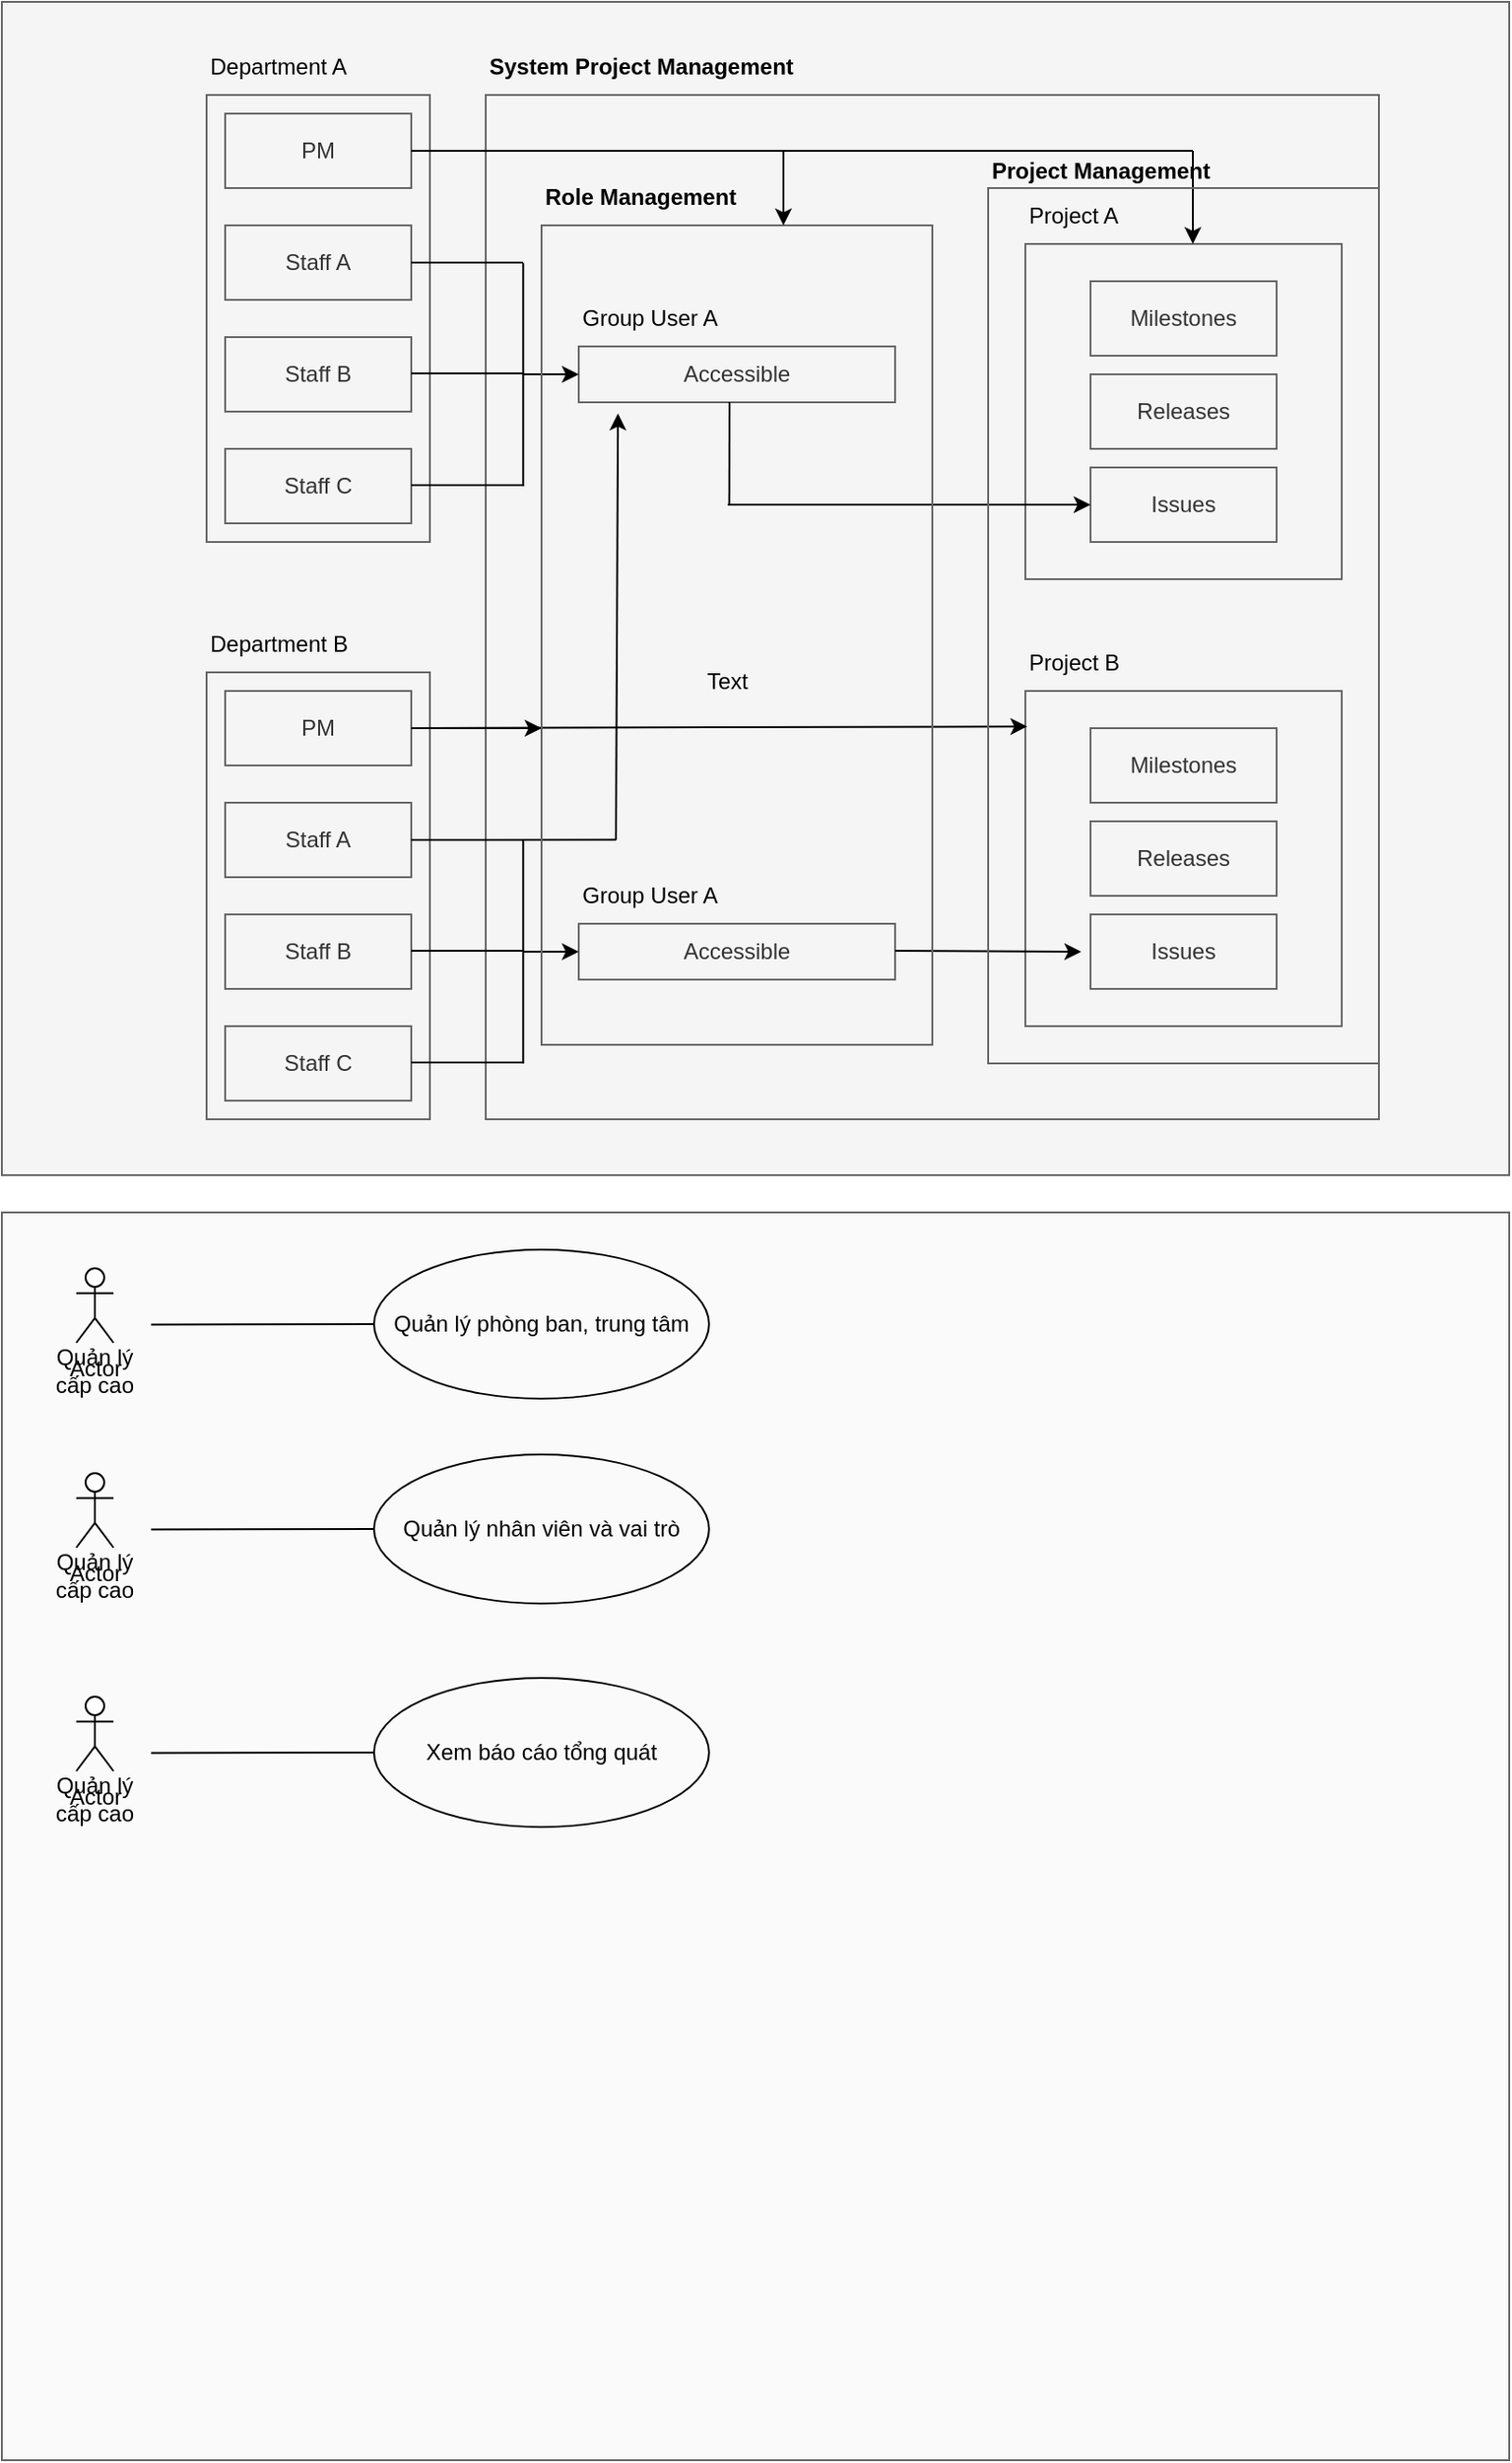 <mxfile>
    <diagram id="dwlBz-xP3TsE14Cx_-Ta" name="Page-1">
        <mxGraphModel dx="1155" dy="787" grid="1" gridSize="10" guides="1" tooltips="1" connect="1" arrows="1" fold="1" page="1" pageScale="1" pageWidth="850" pageHeight="1100" math="0" shadow="0">
            <root>
                <mxCell id="0"/>
                <mxCell id="1" parent="0"/>
                <mxCell id="2" value="" style="rounded=0;whiteSpace=wrap;html=1;fillColor=#f5f5f5;fontColor=#333333;strokeColor=#666666;" parent="1" vertex="1">
                    <mxGeometry x="30" y="30" width="810" height="630" as="geometry"/>
                </mxCell>
                <mxCell id="3" value="" style="rounded=0;whiteSpace=wrap;html=1;fillColor=#f5f5f5;strokeColor=#666666;fontColor=#333333;" parent="1" vertex="1">
                    <mxGeometry x="290" y="80" width="480" height="550" as="geometry"/>
                </mxCell>
                <mxCell id="4" value="" style="rounded=0;whiteSpace=wrap;html=1;strokeColor=#666666;fillColor=#f5f5f5;fontColor=#333333;" parent="1" vertex="1">
                    <mxGeometry x="140" y="80" width="120" height="240" as="geometry"/>
                </mxCell>
                <mxCell id="5" value="Staff A" style="rounded=0;whiteSpace=wrap;html=1;strokeColor=#666666;fillColor=#f5f5f5;fontColor=#333333;" parent="1" vertex="1">
                    <mxGeometry x="150" y="150" width="100" height="40" as="geometry"/>
                </mxCell>
                <mxCell id="6" value="Staff B" style="rounded=0;whiteSpace=wrap;html=1;strokeColor=#666666;fillColor=#f5f5f5;fontColor=#333333;" parent="1" vertex="1">
                    <mxGeometry x="150" y="210" width="100" height="40" as="geometry"/>
                </mxCell>
                <mxCell id="7" value="Staff C" style="rounded=0;whiteSpace=wrap;html=1;strokeColor=#666666;fillColor=#f5f5f5;fontColor=#333333;" parent="1" vertex="1">
                    <mxGeometry x="150" y="270" width="100" height="40" as="geometry"/>
                </mxCell>
                <mxCell id="8" value="PM" style="rounded=0;whiteSpace=wrap;html=1;strokeColor=#666666;fillColor=#f5f5f5;fontColor=#333333;" parent="1" vertex="1">
                    <mxGeometry x="150" y="90" width="100" height="40" as="geometry"/>
                </mxCell>
                <mxCell id="9" value="" style="rounded=0;whiteSpace=wrap;html=1;strokeColor=#666666;fillColor=#f5f5f5;fontColor=#333333;" parent="1" vertex="1">
                    <mxGeometry x="580" y="160" width="170" height="180" as="geometry"/>
                </mxCell>
                <mxCell id="11" value="Milestones" style="rounded=0;whiteSpace=wrap;html=1;strokeColor=#666666;fillColor=#f5f5f5;fontColor=#333333;" parent="1" vertex="1">
                    <mxGeometry x="615" y="180" width="100" height="40" as="geometry"/>
                </mxCell>
                <mxCell id="12" value="Text" style="text;html=1;strokeColor=none;fillColor=none;align=center;verticalAlign=middle;whiteSpace=wrap;rounded=0;" parent="1" vertex="1">
                    <mxGeometry x="390" y="380" width="60" height="30" as="geometry"/>
                </mxCell>
                <mxCell id="13" value="Department A" style="text;html=1;strokeColor=none;fillColor=none;align=left;verticalAlign=middle;whiteSpace=wrap;rounded=0;fontColor=#000000;" parent="1" vertex="1">
                    <mxGeometry x="140" y="50" width="100" height="30" as="geometry"/>
                </mxCell>
                <mxCell id="14" value="Releases" style="rounded=0;whiteSpace=wrap;html=1;strokeColor=#666666;fillColor=#f5f5f5;fontColor=#333333;" parent="1" vertex="1">
                    <mxGeometry x="615" y="230" width="100" height="40" as="geometry"/>
                </mxCell>
                <mxCell id="15" value="Issues" style="rounded=0;whiteSpace=wrap;html=1;strokeColor=#666666;fillColor=#f5f5f5;fontColor=#333333;" parent="1" vertex="1">
                    <mxGeometry x="615" y="280" width="100" height="40" as="geometry"/>
                </mxCell>
                <mxCell id="16" value="Project A" style="text;html=1;strokeColor=none;fillColor=none;align=left;verticalAlign=middle;whiteSpace=wrap;rounded=0;fontColor=#000000;" parent="1" vertex="1">
                    <mxGeometry x="580" y="130" width="100" height="30" as="geometry"/>
                </mxCell>
                <mxCell id="17" value="Project B" style="text;html=1;strokeColor=none;fillColor=none;align=left;verticalAlign=middle;whiteSpace=wrap;rounded=0;fontColor=#000000;" parent="1" vertex="1">
                    <mxGeometry x="580" y="370" width="100" height="30" as="geometry"/>
                </mxCell>
                <mxCell id="18" value="" style="rounded=0;whiteSpace=wrap;html=1;strokeColor=#666666;fillColor=#f5f5f5;fontColor=#333333;" parent="1" vertex="1">
                    <mxGeometry x="580" y="400" width="170" height="180" as="geometry"/>
                </mxCell>
                <mxCell id="19" value="Milestones" style="rounded=0;whiteSpace=wrap;html=1;strokeColor=#666666;fillColor=#f5f5f5;fontColor=#333333;" parent="1" vertex="1">
                    <mxGeometry x="615" y="420" width="100" height="40" as="geometry"/>
                </mxCell>
                <mxCell id="20" value="Releases" style="rounded=0;whiteSpace=wrap;html=1;strokeColor=#666666;fillColor=#f5f5f5;fontColor=#333333;" parent="1" vertex="1">
                    <mxGeometry x="615" y="470" width="100" height="40" as="geometry"/>
                </mxCell>
                <mxCell id="21" value="Issues" style="rounded=0;whiteSpace=wrap;html=1;strokeColor=#666666;fillColor=#f5f5f5;fontColor=#333333;" parent="1" vertex="1">
                    <mxGeometry x="615" y="520" width="100" height="40" as="geometry"/>
                </mxCell>
                <mxCell id="22" value="Department B" style="text;html=1;strokeColor=none;fillColor=none;align=left;verticalAlign=middle;whiteSpace=wrap;rounded=0;fontColor=#000000;" parent="1" vertex="1">
                    <mxGeometry x="140" y="360" width="100" height="30" as="geometry"/>
                </mxCell>
                <mxCell id="23" value="" style="rounded=0;whiteSpace=wrap;html=1;strokeColor=#666666;fillColor=#f5f5f5;fontColor=#333333;" parent="1" vertex="1">
                    <mxGeometry x="140" y="390" width="120" height="240" as="geometry"/>
                </mxCell>
                <mxCell id="24" value="PM" style="rounded=0;whiteSpace=wrap;html=1;strokeColor=#666666;fillColor=#f5f5f5;fontColor=#333333;" parent="1" vertex="1">
                    <mxGeometry x="150" y="400" width="100" height="40" as="geometry"/>
                </mxCell>
                <mxCell id="25" value="Staff A" style="rounded=0;whiteSpace=wrap;html=1;strokeColor=#666666;fillColor=#f5f5f5;fontColor=#333333;" parent="1" vertex="1">
                    <mxGeometry x="150" y="460" width="100" height="40" as="geometry"/>
                </mxCell>
                <mxCell id="26" value="Staff B" style="rounded=0;whiteSpace=wrap;html=1;strokeColor=#666666;fillColor=#f5f5f5;fontColor=#333333;" parent="1" vertex="1">
                    <mxGeometry x="150" y="520" width="100" height="40" as="geometry"/>
                </mxCell>
                <mxCell id="27" value="Staff C" style="rounded=0;whiteSpace=wrap;html=1;strokeColor=#666666;fillColor=#f5f5f5;fontColor=#333333;" parent="1" vertex="1">
                    <mxGeometry x="150" y="580" width="100" height="40" as="geometry"/>
                </mxCell>
                <mxCell id="28" value="" style="endArrow=none;html=1;fontColor=#000000;strokeColor=#000000;exitX=1;exitY=0.5;exitDx=0;exitDy=0;" parent="1" source="8" edge="1">
                    <mxGeometry width="50" height="50" relative="1" as="geometry">
                        <mxPoint x="400" y="420" as="sourcePoint"/>
                        <mxPoint x="670" y="110" as="targetPoint"/>
                    </mxGeometry>
                </mxCell>
                <mxCell id="29" value="" style="endArrow=classic;html=1;strokeColor=#000000;fontColor=#000000;" parent="1" edge="1">
                    <mxGeometry width="50" height="50" relative="1" as="geometry">
                        <mxPoint x="670" y="110" as="sourcePoint"/>
                        <mxPoint x="670" y="160" as="targetPoint"/>
                    </mxGeometry>
                </mxCell>
                <mxCell id="31" value="Accessible" style="rounded=0;whiteSpace=wrap;html=1;strokeColor=#666666;fillColor=#f5f5f5;fontColor=#333333;" parent="1" vertex="1">
                    <mxGeometry x="340" y="215" width="170" height="30" as="geometry"/>
                </mxCell>
                <mxCell id="32" value="Group User A" style="text;html=1;strokeColor=none;fillColor=none;align=left;verticalAlign=middle;whiteSpace=wrap;rounded=0;fontColor=#000000;" parent="1" vertex="1">
                    <mxGeometry x="340" y="185" width="100" height="30" as="geometry"/>
                </mxCell>
                <mxCell id="33" value="" style="endArrow=none;html=1;strokeColor=#000000;fontColor=#000000;entryX=0.5;entryY=1;entryDx=0;entryDy=0;exitX=0.281;exitY=0.4;exitDx=0;exitDy=0;exitPerimeter=0;" parent="1" edge="1">
                    <mxGeometry width="50" height="50" relative="1" as="geometry">
                        <mxPoint x="420.88" y="300" as="sourcePoint"/>
                        <mxPoint x="421" y="245" as="targetPoint"/>
                    </mxGeometry>
                </mxCell>
                <mxCell id="34" value="" style="endArrow=classic;html=1;strokeColor=#000000;fontColor=#000000;entryX=0;entryY=0.5;entryDx=0;entryDy=0;exitX=0.271;exitY=0.4;exitDx=0;exitDy=0;exitPerimeter=0;" parent="1" source="3" target="15" edge="1">
                    <mxGeometry width="50" height="50" relative="1" as="geometry">
                        <mxPoint x="430" y="300" as="sourcePoint"/>
                        <mxPoint x="450" y="370" as="targetPoint"/>
                    </mxGeometry>
                </mxCell>
                <mxCell id="35" value="" style="endArrow=none;html=1;strokeColor=#000000;fontColor=#000000;entryX=0.042;entryY=0.164;entryDx=0;entryDy=0;entryPerimeter=0;exitX=0.042;exitY=0.382;exitDx=0;exitDy=0;exitPerimeter=0;" parent="1" source="3" target="3" edge="1">
                    <mxGeometry width="50" height="50" relative="1" as="geometry">
                        <mxPoint x="400" y="420" as="sourcePoint"/>
                        <mxPoint x="450" y="370" as="targetPoint"/>
                    </mxGeometry>
                </mxCell>
                <mxCell id="36" value="" style="endArrow=none;html=1;strokeColor=#000000;fontColor=#000000;exitX=1;exitY=0.5;exitDx=0;exitDy=0;" parent="1" source="5" edge="1">
                    <mxGeometry width="50" height="50" relative="1" as="geometry">
                        <mxPoint x="400" y="420" as="sourcePoint"/>
                        <mxPoint x="310" y="170" as="targetPoint"/>
                    </mxGeometry>
                </mxCell>
                <mxCell id="39" value="" style="endArrow=none;html=1;strokeColor=#000000;fontColor=#000000;exitX=1;exitY=0.5;exitDx=0;exitDy=0;" parent="1" edge="1">
                    <mxGeometry width="50" height="50" relative="1" as="geometry">
                        <mxPoint x="250" y="229.5" as="sourcePoint"/>
                        <mxPoint x="310" y="229.5" as="targetPoint"/>
                    </mxGeometry>
                </mxCell>
                <mxCell id="40" value="" style="endArrow=none;html=1;strokeColor=#000000;fontColor=#000000;exitX=1;exitY=0.5;exitDx=0;exitDy=0;" parent="1" edge="1">
                    <mxGeometry width="50" height="50" relative="1" as="geometry">
                        <mxPoint x="250" y="289.5" as="sourcePoint"/>
                        <mxPoint x="310" y="289.5" as="targetPoint"/>
                    </mxGeometry>
                </mxCell>
                <mxCell id="41" value="" style="endArrow=classic;html=1;strokeColor=#000000;fontColor=#000000;entryX=0;entryY=0.5;entryDx=0;entryDy=0;" parent="1" target="31" edge="1">
                    <mxGeometry width="50" height="50" relative="1" as="geometry">
                        <mxPoint x="310" y="230" as="sourcePoint"/>
                        <mxPoint x="450" y="370" as="targetPoint"/>
                    </mxGeometry>
                </mxCell>
                <mxCell id="42" value="" style="endArrow=classic;html=1;strokeColor=#000000;fontColor=#000000;exitX=1;exitY=0.5;exitDx=0;exitDy=0;entryX=0.006;entryY=0.106;entryDx=0;entryDy=0;entryPerimeter=0;" parent="1" source="24" target="18" edge="1">
                    <mxGeometry width="50" height="50" relative="1" as="geometry">
                        <mxPoint x="400" y="420" as="sourcePoint"/>
                        <mxPoint x="450" y="370" as="targetPoint"/>
                    </mxGeometry>
                </mxCell>
                <mxCell id="43" value="Accessible" style="rounded=0;whiteSpace=wrap;html=1;strokeColor=#666666;fillColor=#f5f5f5;fontColor=#333333;" parent="1" vertex="1">
                    <mxGeometry x="340" y="525" width="170" height="30" as="geometry"/>
                </mxCell>
                <mxCell id="44" value="Group User A" style="text;html=1;strokeColor=none;fillColor=none;align=left;verticalAlign=middle;whiteSpace=wrap;rounded=0;fontColor=#000000;" parent="1" vertex="1">
                    <mxGeometry x="340" y="495" width="100" height="30" as="geometry"/>
                </mxCell>
                <mxCell id="45" value="" style="endArrow=none;html=1;strokeColor=#000000;fontColor=#000000;exitX=1;exitY=0.5;exitDx=0;exitDy=0;" parent="1" edge="1">
                    <mxGeometry width="50" height="50" relative="1" as="geometry">
                        <mxPoint x="250" y="539.5" as="sourcePoint"/>
                        <mxPoint x="310" y="539.5" as="targetPoint"/>
                    </mxGeometry>
                </mxCell>
                <mxCell id="47" value="" style="endArrow=none;html=1;strokeColor=#000000;fontColor=#000000;exitX=1;exitY=0.5;exitDx=0;exitDy=0;" parent="1" edge="1">
                    <mxGeometry width="50" height="50" relative="1" as="geometry">
                        <mxPoint x="250" y="480" as="sourcePoint"/>
                        <mxPoint x="310" y="480" as="targetPoint"/>
                    </mxGeometry>
                </mxCell>
                <mxCell id="48" value="" style="endArrow=none;html=1;strokeColor=#000000;fontColor=#000000;entryX=0.042;entryY=0.164;entryDx=0;entryDy=0;entryPerimeter=0;exitX=0.042;exitY=0.382;exitDx=0;exitDy=0;exitPerimeter=0;" parent="1" edge="1">
                    <mxGeometry width="50" height="50" relative="1" as="geometry">
                        <mxPoint x="310.16" y="600.1" as="sourcePoint"/>
                        <mxPoint x="310.16" y="480.2" as="targetPoint"/>
                    </mxGeometry>
                </mxCell>
                <mxCell id="49" value="" style="endArrow=none;html=1;strokeColor=#000000;fontColor=#000000;exitX=1;exitY=0.5;exitDx=0;exitDy=0;" parent="1" edge="1">
                    <mxGeometry width="50" height="50" relative="1" as="geometry">
                        <mxPoint x="250" y="599.5" as="sourcePoint"/>
                        <mxPoint x="310" y="599.5" as="targetPoint"/>
                    </mxGeometry>
                </mxCell>
                <mxCell id="51" value="" style="endArrow=classic;html=1;strokeColor=#000000;fontColor=#000000;entryX=0;entryY=0.5;entryDx=0;entryDy=0;" parent="1" target="43" edge="1">
                    <mxGeometry width="50" height="50" relative="1" as="geometry">
                        <mxPoint x="310" y="540" as="sourcePoint"/>
                        <mxPoint x="350" y="240" as="targetPoint"/>
                    </mxGeometry>
                </mxCell>
                <mxCell id="52" value="" style="endArrow=classic;html=1;strokeColor=#000000;fontColor=#000000;exitX=0.271;exitY=0.4;exitDx=0;exitDy=0;exitPerimeter=0;" parent="1" edge="1">
                    <mxGeometry width="50" height="50" relative="1" as="geometry">
                        <mxPoint x="510.0" y="539.5" as="sourcePoint"/>
                        <mxPoint x="610" y="540" as="targetPoint"/>
                    </mxGeometry>
                </mxCell>
                <mxCell id="53" value="&lt;b&gt;System Project Management&lt;/b&gt;" style="text;html=1;strokeColor=none;fillColor=none;align=left;verticalAlign=middle;whiteSpace=wrap;rounded=0;fontColor=#000000;" parent="1" vertex="1">
                    <mxGeometry x="290" y="50" width="170" height="30" as="geometry"/>
                </mxCell>
                <mxCell id="54" value="" style="endArrow=none;html=1;strokeColor=#000000;fontColor=#000000;exitX=1;exitY=0.5;exitDx=0;exitDy=0;entryX=0.146;entryY=0.727;entryDx=0;entryDy=0;entryPerimeter=0;" parent="1" source="25" target="3" edge="1">
                    <mxGeometry width="50" height="50" relative="1" as="geometry">
                        <mxPoint x="400" y="410" as="sourcePoint"/>
                        <mxPoint x="450" y="360" as="targetPoint"/>
                    </mxGeometry>
                </mxCell>
                <mxCell id="55" value="" style="endArrow=classic;html=1;strokeColor=#000000;fontColor=#000000;entryX=0.124;entryY=1.2;entryDx=0;entryDy=0;entryPerimeter=0;" parent="1" target="31" edge="1">
                    <mxGeometry width="50" height="50" relative="1" as="geometry">
                        <mxPoint x="360" y="480" as="sourcePoint"/>
                        <mxPoint x="450" y="360" as="targetPoint"/>
                    </mxGeometry>
                </mxCell>
                <mxCell id="56" value="" style="rounded=0;whiteSpace=wrap;html=1;strokeColor=#666666;fontColor=#333333;fillColor=none;" parent="1" vertex="1">
                    <mxGeometry x="320" y="150" width="210" height="440" as="geometry"/>
                </mxCell>
                <mxCell id="57" value="&lt;b&gt;Role Management&lt;/b&gt;" style="text;html=1;strokeColor=none;fillColor=none;align=left;verticalAlign=middle;whiteSpace=wrap;rounded=0;fontColor=#000000;" parent="1" vertex="1">
                    <mxGeometry x="320" y="120" width="120" height="30" as="geometry"/>
                </mxCell>
                <mxCell id="58" value="" style="rounded=0;whiteSpace=wrap;html=1;strokeColor=#666666;fontColor=#333333;fillColor=none;" parent="1" vertex="1">
                    <mxGeometry x="560" y="130" width="210" height="470" as="geometry"/>
                </mxCell>
                <mxCell id="59" value="&lt;b&gt;Project Management&lt;/b&gt;" style="text;html=1;strokeColor=none;fillColor=none;align=left;verticalAlign=middle;whiteSpace=wrap;rounded=0;fontColor=#000000;" parent="1" vertex="1">
                    <mxGeometry x="560" y="106" width="120" height="30" as="geometry"/>
                </mxCell>
                <mxCell id="60" value="" style="endArrow=classic;html=1;strokeColor=#000000;fontColor=#000000;" parent="1" edge="1">
                    <mxGeometry width="50" height="50" relative="1" as="geometry">
                        <mxPoint x="450" y="110" as="sourcePoint"/>
                        <mxPoint x="450" y="150" as="targetPoint"/>
                    </mxGeometry>
                </mxCell>
                <mxCell id="61" value="" style="endArrow=classic;html=1;strokeColor=#000000;fontColor=#000000;exitX=1;exitY=0.5;exitDx=0;exitDy=0;" parent="1" source="24" edge="1">
                    <mxGeometry width="50" height="50" relative="1" as="geometry">
                        <mxPoint x="400" y="400" as="sourcePoint"/>
                        <mxPoint x="320" y="420" as="targetPoint"/>
                    </mxGeometry>
                </mxCell>
                <mxCell id="62" value="" style="rounded=0;whiteSpace=wrap;html=1;fillColor=#FAFAFA;fontColor=#333333;strokeColor=#666666;" vertex="1" parent="1">
                    <mxGeometry x="30" y="680" width="810" height="670" as="geometry"/>
                </mxCell>
                <mxCell id="63" value="Actor" style="shape=umlActor;verticalLabelPosition=bottom;verticalAlign=top;html=1;outlineConnect=0;strokeColor=#000000;" vertex="1" parent="1">
                    <mxGeometry x="70" y="710" width="20" height="40" as="geometry"/>
                </mxCell>
                <mxCell id="64" value="Quản lý cấp cao" style="text;html=1;align=center;verticalAlign=middle;whiteSpace=wrap;rounded=0;fontColor=#000000;" vertex="1" parent="1">
                    <mxGeometry x="50" y="750" width="60" height="30" as="geometry"/>
                </mxCell>
                <mxCell id="65" value="Quản lý phòng ban, trung tâm" style="ellipse;whiteSpace=wrap;html=1;strokeColor=#000000;fontColor=#030303;fillColor=#FAFAFA;" vertex="1" parent="1">
                    <mxGeometry x="230" y="700" width="180" height="80" as="geometry"/>
                </mxCell>
                <mxCell id="66" value="" style="endArrow=none;html=1;fontColor=#030303;strokeColor=#000000;entryX=0;entryY=0.5;entryDx=0;entryDy=0;exitX=0.099;exitY=0.09;exitDx=0;exitDy=0;exitPerimeter=0;" edge="1" parent="1" source="62" target="65">
                    <mxGeometry width="50" height="50" relative="1" as="geometry">
                        <mxPoint x="400" y="1070" as="sourcePoint"/>
                        <mxPoint x="450" y="1020" as="targetPoint"/>
                    </mxGeometry>
                </mxCell>
                <mxCell id="67" value="Actor" style="shape=umlActor;verticalLabelPosition=bottom;verticalAlign=top;html=1;outlineConnect=0;strokeColor=#000000;" vertex="1" parent="1">
                    <mxGeometry x="70" y="820" width="20" height="40" as="geometry"/>
                </mxCell>
                <mxCell id="68" value="Quản lý cấp cao" style="text;html=1;align=center;verticalAlign=middle;whiteSpace=wrap;rounded=0;fontColor=#000000;" vertex="1" parent="1">
                    <mxGeometry x="50" y="860" width="60" height="30" as="geometry"/>
                </mxCell>
                <mxCell id="69" value="Quản lý nhân viên và vai trò" style="ellipse;whiteSpace=wrap;html=1;strokeColor=#000000;fontColor=#030303;fillColor=#FAFAFA;" vertex="1" parent="1">
                    <mxGeometry x="230" y="810" width="180" height="80" as="geometry"/>
                </mxCell>
                <mxCell id="70" value="" style="endArrow=none;html=1;fontColor=#030303;strokeColor=#000000;entryX=0;entryY=0.5;entryDx=0;entryDy=0;exitX=0.099;exitY=0.09;exitDx=0;exitDy=0;exitPerimeter=0;" edge="1" parent="1" target="69">
                    <mxGeometry width="50" height="50" relative="1" as="geometry">
                        <mxPoint x="110.19" y="850.3" as="sourcePoint"/>
                        <mxPoint x="450" y="1130" as="targetPoint"/>
                    </mxGeometry>
                </mxCell>
                <mxCell id="71" value="Actor" style="shape=umlActor;verticalLabelPosition=bottom;verticalAlign=top;html=1;outlineConnect=0;strokeColor=#000000;" vertex="1" parent="1">
                    <mxGeometry x="70" y="940" width="20" height="40" as="geometry"/>
                </mxCell>
                <mxCell id="72" value="Quản lý cấp cao" style="text;html=1;align=center;verticalAlign=middle;whiteSpace=wrap;rounded=0;fontColor=#000000;" vertex="1" parent="1">
                    <mxGeometry x="50" y="980" width="60" height="30" as="geometry"/>
                </mxCell>
                <mxCell id="73" value="Xem báo cáo tổng quát" style="ellipse;whiteSpace=wrap;html=1;strokeColor=#000000;fontColor=#030303;fillColor=#FAFAFA;" vertex="1" parent="1">
                    <mxGeometry x="230" y="930" width="180" height="80" as="geometry"/>
                </mxCell>
                <mxCell id="74" value="" style="endArrow=none;html=1;fontColor=#030303;strokeColor=#000000;entryX=0;entryY=0.5;entryDx=0;entryDy=0;exitX=0.099;exitY=0.09;exitDx=0;exitDy=0;exitPerimeter=0;" edge="1" target="73" parent="1">
                    <mxGeometry width="50" height="50" relative="1" as="geometry">
                        <mxPoint x="110.19" y="970.3" as="sourcePoint"/>
                        <mxPoint x="450" y="1250" as="targetPoint"/>
                    </mxGeometry>
                </mxCell>
            </root>
        </mxGraphModel>
    </diagram>
</mxfile>